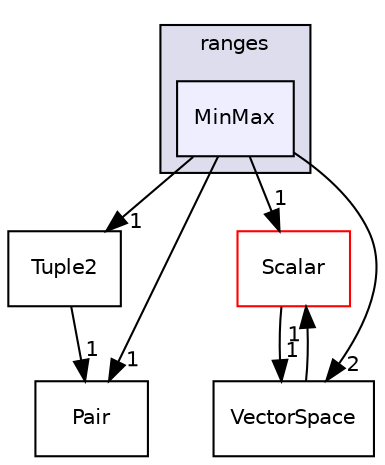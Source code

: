 digraph "src/OpenFOAM/primitives/ranges/MinMax" {
  bgcolor=transparent;
  compound=true
  node [ fontsize="10", fontname="Helvetica"];
  edge [ labelfontsize="10", labelfontname="Helvetica"];
  subgraph clusterdir_4c2d2f51554615c82797d0537eafbb2e {
    graph [ bgcolor="#ddddee", pencolor="black", label="ranges" fontname="Helvetica", fontsize="10", URL="dir_4c2d2f51554615c82797d0537eafbb2e.html"]
  dir_043b052f4cb31cc649c1c0f908288acf [shape=box, label="MinMax", style="filled", fillcolor="#eeeeff", pencolor="black", URL="dir_043b052f4cb31cc649c1c0f908288acf.html"];
  }
  dir_246f7a9c53924f474d87efd38f207066 [shape=box label="Tuple2" URL="dir_246f7a9c53924f474d87efd38f207066.html"];
  dir_b4f4914e791ff496381862f16be45bae [shape=box label="Scalar" color="red" URL="dir_b4f4914e791ff496381862f16be45bae.html"];
  dir_4866e0e18efe39e2716d157b44dfa36c [shape=box label="Pair" URL="dir_4866e0e18efe39e2716d157b44dfa36c.html"];
  dir_67e43ffa00fdb90d8ab20f3d61175616 [shape=box label="VectorSpace" URL="dir_67e43ffa00fdb90d8ab20f3d61175616.html"];
  dir_246f7a9c53924f474d87efd38f207066->dir_4866e0e18efe39e2716d157b44dfa36c [headlabel="1", labeldistance=1.5 headhref="dir_002759_002693.html"];
  dir_b4f4914e791ff496381862f16be45bae->dir_67e43ffa00fdb90d8ab20f3d61175616 [headlabel="1", labeldistance=1.5 headhref="dir_002711_002770.html"];
  dir_67e43ffa00fdb90d8ab20f3d61175616->dir_b4f4914e791ff496381862f16be45bae [headlabel="1", labeldistance=1.5 headhref="dir_002770_002711.html"];
  dir_043b052f4cb31cc649c1c0f908288acf->dir_246f7a9c53924f474d87efd38f207066 [headlabel="1", labeldistance=1.5 headhref="dir_002706_002759.html"];
  dir_043b052f4cb31cc649c1c0f908288acf->dir_b4f4914e791ff496381862f16be45bae [headlabel="1", labeldistance=1.5 headhref="dir_002706_002711.html"];
  dir_043b052f4cb31cc649c1c0f908288acf->dir_4866e0e18efe39e2716d157b44dfa36c [headlabel="1", labeldistance=1.5 headhref="dir_002706_002693.html"];
  dir_043b052f4cb31cc649c1c0f908288acf->dir_67e43ffa00fdb90d8ab20f3d61175616 [headlabel="2", labeldistance=1.5 headhref="dir_002706_002770.html"];
}
